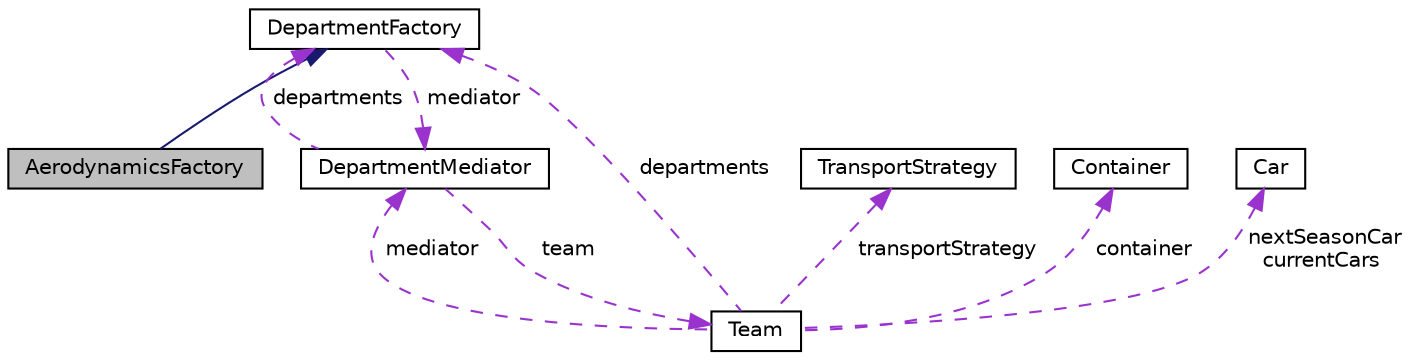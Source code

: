 digraph "AerodynamicsFactory"
{
  edge [fontname="Helvetica",fontsize="10",labelfontname="Helvetica",labelfontsize="10"];
  node [fontname="Helvetica",fontsize="10",shape=record];
  Node2 [label="AerodynamicsFactory",height=0.2,width=0.4,color="black", fillcolor="grey75", style="filled", fontcolor="black"];
  Node3 -> Node2 [dir="back",color="midnightblue",fontsize="10",style="solid",fontname="Helvetica"];
  Node3 [label="DepartmentFactory",height=0.2,width=0.4,color="black", fillcolor="white", style="filled",URL="$classDepartmentFactory.html"];
  Node4 -> Node3 [dir="back",color="darkorchid3",fontsize="10",style="dashed",label=" mediator" ,fontname="Helvetica"];
  Node4 [label="DepartmentMediator",height=0.2,width=0.4,color="black", fillcolor="white", style="filled",URL="$classDepartmentMediator.html"];
  Node3 -> Node4 [dir="back",color="darkorchid3",fontsize="10",style="dashed",label=" departments" ,fontname="Helvetica"];
  Node5 -> Node4 [dir="back",color="darkorchid3",fontsize="10",style="dashed",label=" team" ,fontname="Helvetica"];
  Node5 [label="Team",height=0.2,width=0.4,color="black", fillcolor="white", style="filled",URL="$classTeam.html"];
  Node6 -> Node5 [dir="back",color="darkorchid3",fontsize="10",style="dashed",label=" transportStrategy" ,fontname="Helvetica"];
  Node6 [label="TransportStrategy",height=0.2,width=0.4,color="black", fillcolor="white", style="filled",URL="$classTransportStrategy.html"];
  Node3 -> Node5 [dir="back",color="darkorchid3",fontsize="10",style="dashed",label=" departments" ,fontname="Helvetica"];
  Node7 -> Node5 [dir="back",color="darkorchid3",fontsize="10",style="dashed",label=" container" ,fontname="Helvetica"];
  Node7 [label="Container",height=0.2,width=0.4,color="black", fillcolor="white", style="filled",URL="$classContainer.html"];
  Node4 -> Node5 [dir="back",color="darkorchid3",fontsize="10",style="dashed",label=" mediator" ,fontname="Helvetica"];
  Node8 -> Node5 [dir="back",color="darkorchid3",fontsize="10",style="dashed",label=" nextSeasonCar\ncurrentCars" ,fontname="Helvetica"];
  Node8 [label="Car",height=0.2,width=0.4,color="black", fillcolor="white", style="filled",URL="$classCar.html"];
}

